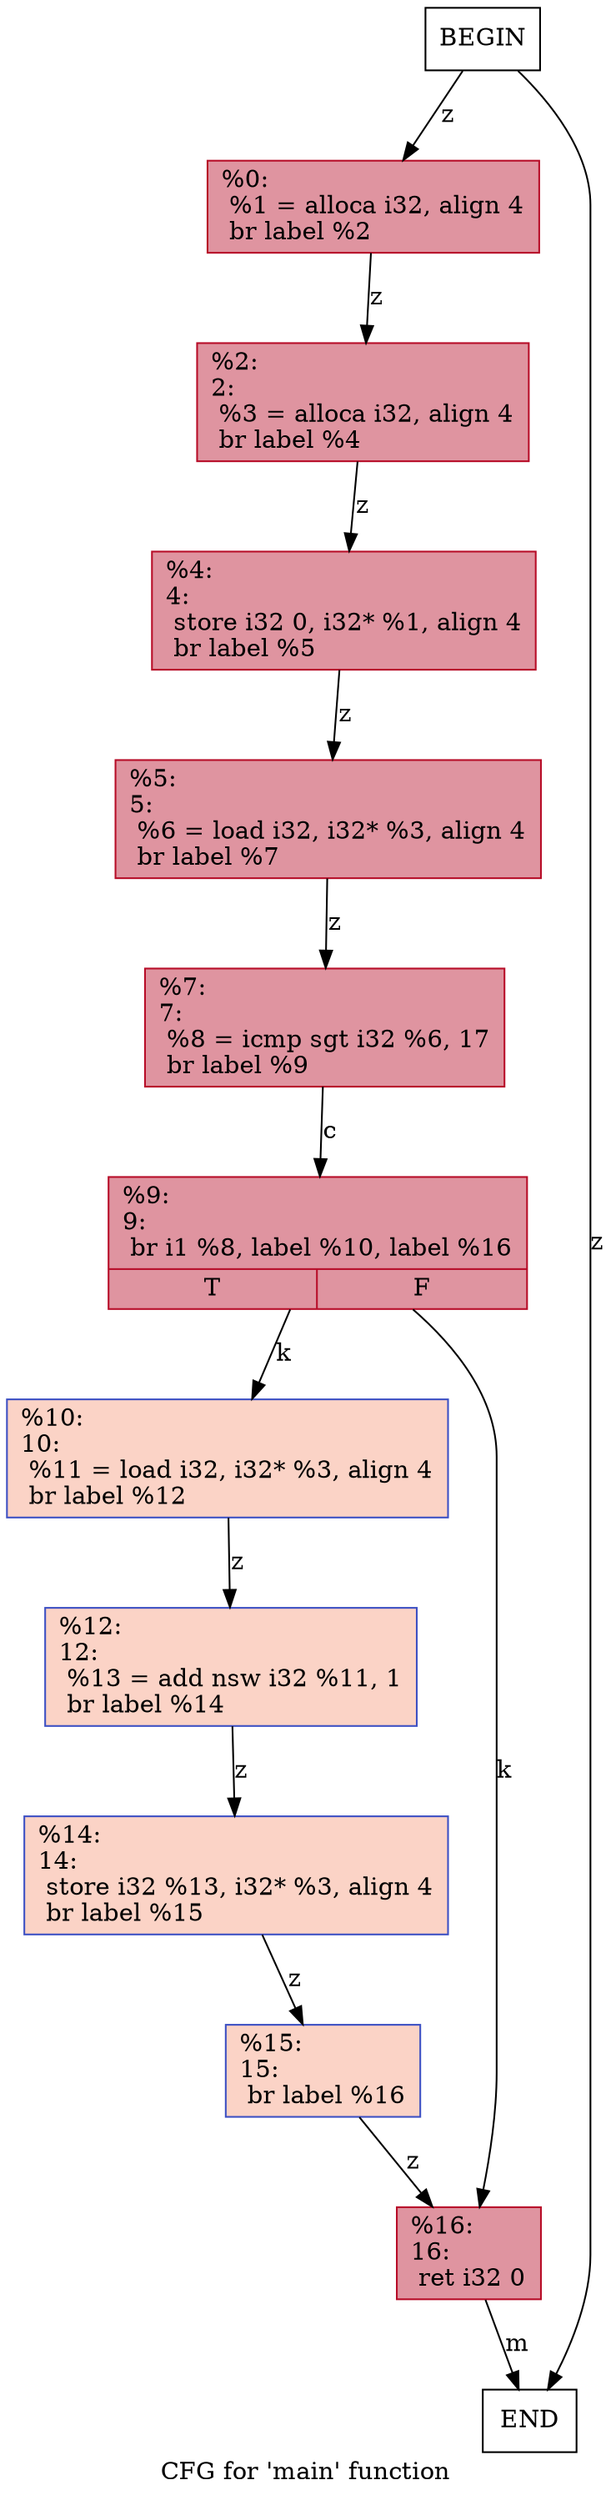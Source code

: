 digraph "CFG for 'main' function" {
	label="CFG for 'main' function";

	Nodebeginmain [shape=record, label="BEGIN"];
	Nodebeginmain -> Node0xabaa50 [label="z"];
	Node0xabaa50 [shape=record,color="#b70d28ff", style=filled, fillcolor="#b70d2870",label="{%0:\l  %1 = alloca i32, align 4\l  br label %2\l}"];
	Node0xabaa50 -> Node0xabb1b0 [label="z"];
	Node0xabb1b0 [shape=record,color="#b70d28ff", style=filled, fillcolor="#b70d2870",label="{%2:\l2:                                                \l  %3 = alloca i32, align 4\l  br label %4\l}"];
	Node0xabb1b0 -> Node0xabb310 [label="z"];
	Node0xabb310 [shape=record,color="#b70d28ff", style=filled, fillcolor="#b70d2870",label="{%4:\l4:                                                \l  store i32 0, i32* %1, align 4\l  br label %5\l}"];
	Node0xabb310 -> Node0xabb420 [label="z"];
	Node0xabb420 [shape=record,color="#b70d28ff", style=filled, fillcolor="#b70d2870",label="{%5:\l5:                                                \l  %6 = load i32, i32* %3, align 4\l  br label %7\l}"];
	Node0xabb420 -> Node0xabb550 [label="z"];
	Node0xabb550 [shape=record,color="#b70d28ff", style=filled, fillcolor="#b70d2870",label="{%7:\l7:                                                \l  %8 = icmp sgt i32 %6, 17\l  br label %9\l}"];
	Node0xabb550 -> Node0xabb3d0 [label="c"];
	Node0xabb3d0 [shape=record,color="#b70d28ff", style=filled, fillcolor="#b70d2870",label="{%9:\l9:                                                \l  br i1 %8, label %10, label %16\l|{<s0>T|<s1>F}}"];
	Node0xabb3d0 -> Node0xabb6b0 [label="k"];
	Node0xabb3d0 -> Node0xabb700 [label="k"];
	Node0xabb6b0 [shape=record,color="#3d50c3ff", style=filled, fillcolor="#f59c7d70",label="{%10:\l10:                                               \l  %11 = load i32, i32* %3, align 4\l  br label %12\l}"];
	Node0xabb6b0 -> Node0xabb8b0 [label="z"];
	Node0xabb8b0 [shape=record,color="#3d50c3ff", style=filled, fillcolor="#f59c7d70",label="{%12:\l12:                                               \l  %13 = add nsw i32 %11, 1\l  br label %14\l}"];
	Node0xabb8b0 -> Node0xabb970 [label="z"];
	Node0xabb970 [shape=record,color="#3d50c3ff", style=filled, fillcolor="#f59c7d70",label="{%14:\l14:                                               \l  store i32 %13, i32* %3, align 4\l  br label %15\l}"];
	Node0xabb970 -> Node0xabba30 [label="z"];
	Node0xabba30 [shape=record,color="#3d50c3ff", style=filled, fillcolor="#f59c7d70",label="{%15:\l15:                                               \l  br label %16\l}"];
	Node0xabba30 -> Node0xabb700 [label="z"];
	Node0xabb700 [shape=record,color="#b70d28ff", style=filled, fillcolor="#b70d2870",label="{%16:\l16:                                               \l  ret i32 0\l}"];
	Node0xabb700 -> Nodeendmain [label="m"];
	Nodeendmain [shape=record, label="END"];
	Nodebeginmain -> Nodeendmain [label="z"];
}
